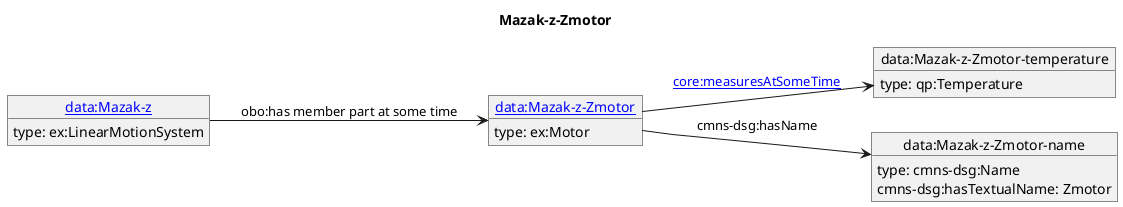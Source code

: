 @startuml
skinparam linetype polyline
left to right direction
title Mazak-z-Zmotor
object "[[./Mazak-z-Zmotor.html data:Mazak-z-Zmotor]]" as o1 {
 type: ex:Motor 
}
object "data:Mazak-z-Zmotor-temperature" as o2 {
 type: qp:Temperature 
}
object "data:Mazak-z-Zmotor-name" as o3 {
 type: cmns-dsg:Name 
}
object "[[./Mazak-z.html data:Mazak-z]]" as o4 {
 type: ex:LinearMotionSystem 
}
o1 --> o2 : [[https://spec.industrialontologies.org/ontology/core/Core/measuresAtSomeTime core:measuresAtSomeTime]]
o1 --> o3 : cmns-dsg:hasName
o3 : cmns-dsg:hasTextualName: Zmotor
o4 --> o1 : obo:has member part at some time
@enduml
